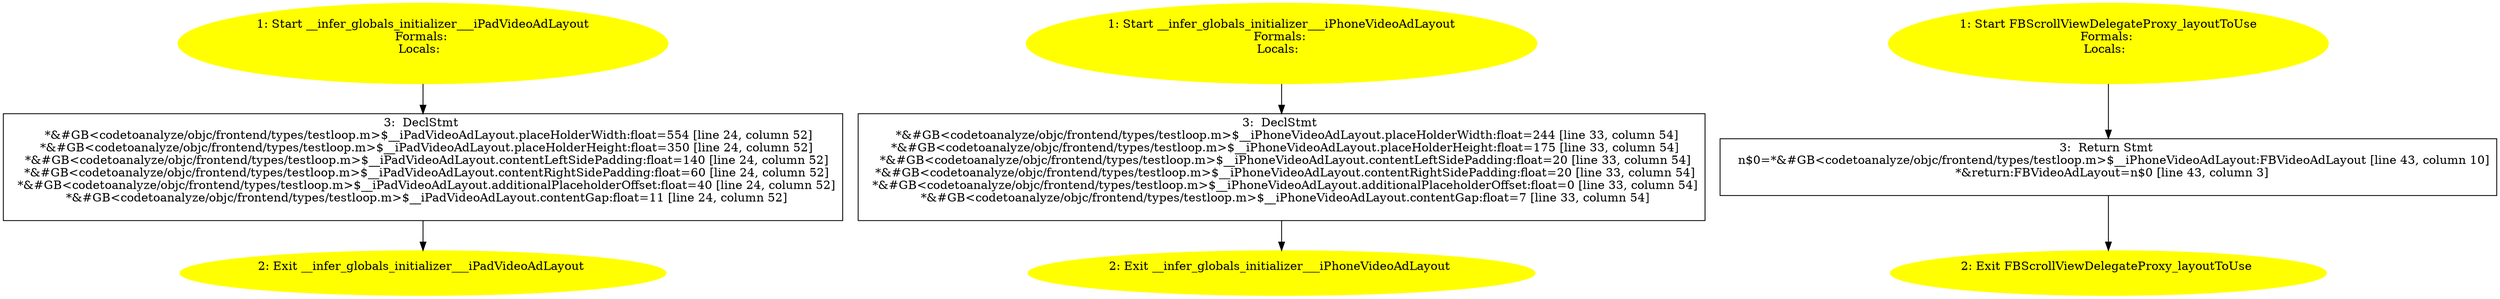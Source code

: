 /* @generated */
digraph cfg {
"__infer_globals_initializer___iPadVideoAdLayout#774934d200ab6ea201ea7444923ebf03.91a439a98050a5c80fe23fc56f573207_1" [label="1: Start __infer_globals_initializer___iPadVideoAdLayout\nFormals: \nLocals:  \n  " color=yellow style=filled]
	

	 "__infer_globals_initializer___iPadVideoAdLayout#774934d200ab6ea201ea7444923ebf03.91a439a98050a5c80fe23fc56f573207_1" -> "__infer_globals_initializer___iPadVideoAdLayout#774934d200ab6ea201ea7444923ebf03.91a439a98050a5c80fe23fc56f573207_3" ;
"__infer_globals_initializer___iPadVideoAdLayout#774934d200ab6ea201ea7444923ebf03.91a439a98050a5c80fe23fc56f573207_2" [label="2: Exit __infer_globals_initializer___iPadVideoAdLayout \n  " color=yellow style=filled]
	

"__infer_globals_initializer___iPadVideoAdLayout#774934d200ab6ea201ea7444923ebf03.91a439a98050a5c80fe23fc56f573207_3" [label="3:  DeclStmt \n   *&#GB<codetoanalyze/objc/frontend/types/testloop.m>$__iPadVideoAdLayout.placeHolderWidth:float=554 [line 24, column 52]\n  *&#GB<codetoanalyze/objc/frontend/types/testloop.m>$__iPadVideoAdLayout.placeHolderHeight:float=350 [line 24, column 52]\n  *&#GB<codetoanalyze/objc/frontend/types/testloop.m>$__iPadVideoAdLayout.contentLeftSidePadding:float=140 [line 24, column 52]\n  *&#GB<codetoanalyze/objc/frontend/types/testloop.m>$__iPadVideoAdLayout.contentRightSidePadding:float=60 [line 24, column 52]\n  *&#GB<codetoanalyze/objc/frontend/types/testloop.m>$__iPadVideoAdLayout.additionalPlaceholderOffset:float=40 [line 24, column 52]\n  *&#GB<codetoanalyze/objc/frontend/types/testloop.m>$__iPadVideoAdLayout.contentGap:float=11 [line 24, column 52]\n " shape="box"]
	

	 "__infer_globals_initializer___iPadVideoAdLayout#774934d200ab6ea201ea7444923ebf03.91a439a98050a5c80fe23fc56f573207_3" -> "__infer_globals_initializer___iPadVideoAdLayout#774934d200ab6ea201ea7444923ebf03.91a439a98050a5c80fe23fc56f573207_2" ;
"__infer_globals_initializer___iPhoneVideoAdLayout#774934d200ab6ea201ea7444923ebf03.1e6bd750ce4ce65119ad54cee8ee01a8_1" [label="1: Start __infer_globals_initializer___iPhoneVideoAdLayout\nFormals: \nLocals:  \n  " color=yellow style=filled]
	

	 "__infer_globals_initializer___iPhoneVideoAdLayout#774934d200ab6ea201ea7444923ebf03.1e6bd750ce4ce65119ad54cee8ee01a8_1" -> "__infer_globals_initializer___iPhoneVideoAdLayout#774934d200ab6ea201ea7444923ebf03.1e6bd750ce4ce65119ad54cee8ee01a8_3" ;
"__infer_globals_initializer___iPhoneVideoAdLayout#774934d200ab6ea201ea7444923ebf03.1e6bd750ce4ce65119ad54cee8ee01a8_2" [label="2: Exit __infer_globals_initializer___iPhoneVideoAdLayout \n  " color=yellow style=filled]
	

"__infer_globals_initializer___iPhoneVideoAdLayout#774934d200ab6ea201ea7444923ebf03.1e6bd750ce4ce65119ad54cee8ee01a8_3" [label="3:  DeclStmt \n   *&#GB<codetoanalyze/objc/frontend/types/testloop.m>$__iPhoneVideoAdLayout.placeHolderWidth:float=244 [line 33, column 54]\n  *&#GB<codetoanalyze/objc/frontend/types/testloop.m>$__iPhoneVideoAdLayout.placeHolderHeight:float=175 [line 33, column 54]\n  *&#GB<codetoanalyze/objc/frontend/types/testloop.m>$__iPhoneVideoAdLayout.contentLeftSidePadding:float=20 [line 33, column 54]\n  *&#GB<codetoanalyze/objc/frontend/types/testloop.m>$__iPhoneVideoAdLayout.contentRightSidePadding:float=20 [line 33, column 54]\n  *&#GB<codetoanalyze/objc/frontend/types/testloop.m>$__iPhoneVideoAdLayout.additionalPlaceholderOffset:float=0 [line 33, column 54]\n  *&#GB<codetoanalyze/objc/frontend/types/testloop.m>$__iPhoneVideoAdLayout.contentGap:float=7 [line 33, column 54]\n " shape="box"]
	

	 "__infer_globals_initializer___iPhoneVideoAdLayout#774934d200ab6ea201ea7444923ebf03.1e6bd750ce4ce65119ad54cee8ee01a8_3" -> "__infer_globals_initializer___iPhoneVideoAdLayout#774934d200ab6ea201ea7444923ebf03.1e6bd750ce4ce65119ad54cee8ee01a8_2" ;
"layoutToUse#FBScrollViewDelegateProxy#class.0fb14252876875c85e9253ab00bfb755_1" [label="1: Start FBScrollViewDelegateProxy_layoutToUse\nFormals: \nLocals:  \n  " color=yellow style=filled]
	

	 "layoutToUse#FBScrollViewDelegateProxy#class.0fb14252876875c85e9253ab00bfb755_1" -> "layoutToUse#FBScrollViewDelegateProxy#class.0fb14252876875c85e9253ab00bfb755_3" ;
"layoutToUse#FBScrollViewDelegateProxy#class.0fb14252876875c85e9253ab00bfb755_2" [label="2: Exit FBScrollViewDelegateProxy_layoutToUse \n  " color=yellow style=filled]
	

"layoutToUse#FBScrollViewDelegateProxy#class.0fb14252876875c85e9253ab00bfb755_3" [label="3:  Return Stmt \n   n$0=*&#GB<codetoanalyze/objc/frontend/types/testloop.m>$__iPhoneVideoAdLayout:FBVideoAdLayout [line 43, column 10]\n  *&return:FBVideoAdLayout=n$0 [line 43, column 3]\n " shape="box"]
	

	 "layoutToUse#FBScrollViewDelegateProxy#class.0fb14252876875c85e9253ab00bfb755_3" -> "layoutToUse#FBScrollViewDelegateProxy#class.0fb14252876875c85e9253ab00bfb755_2" ;
}
